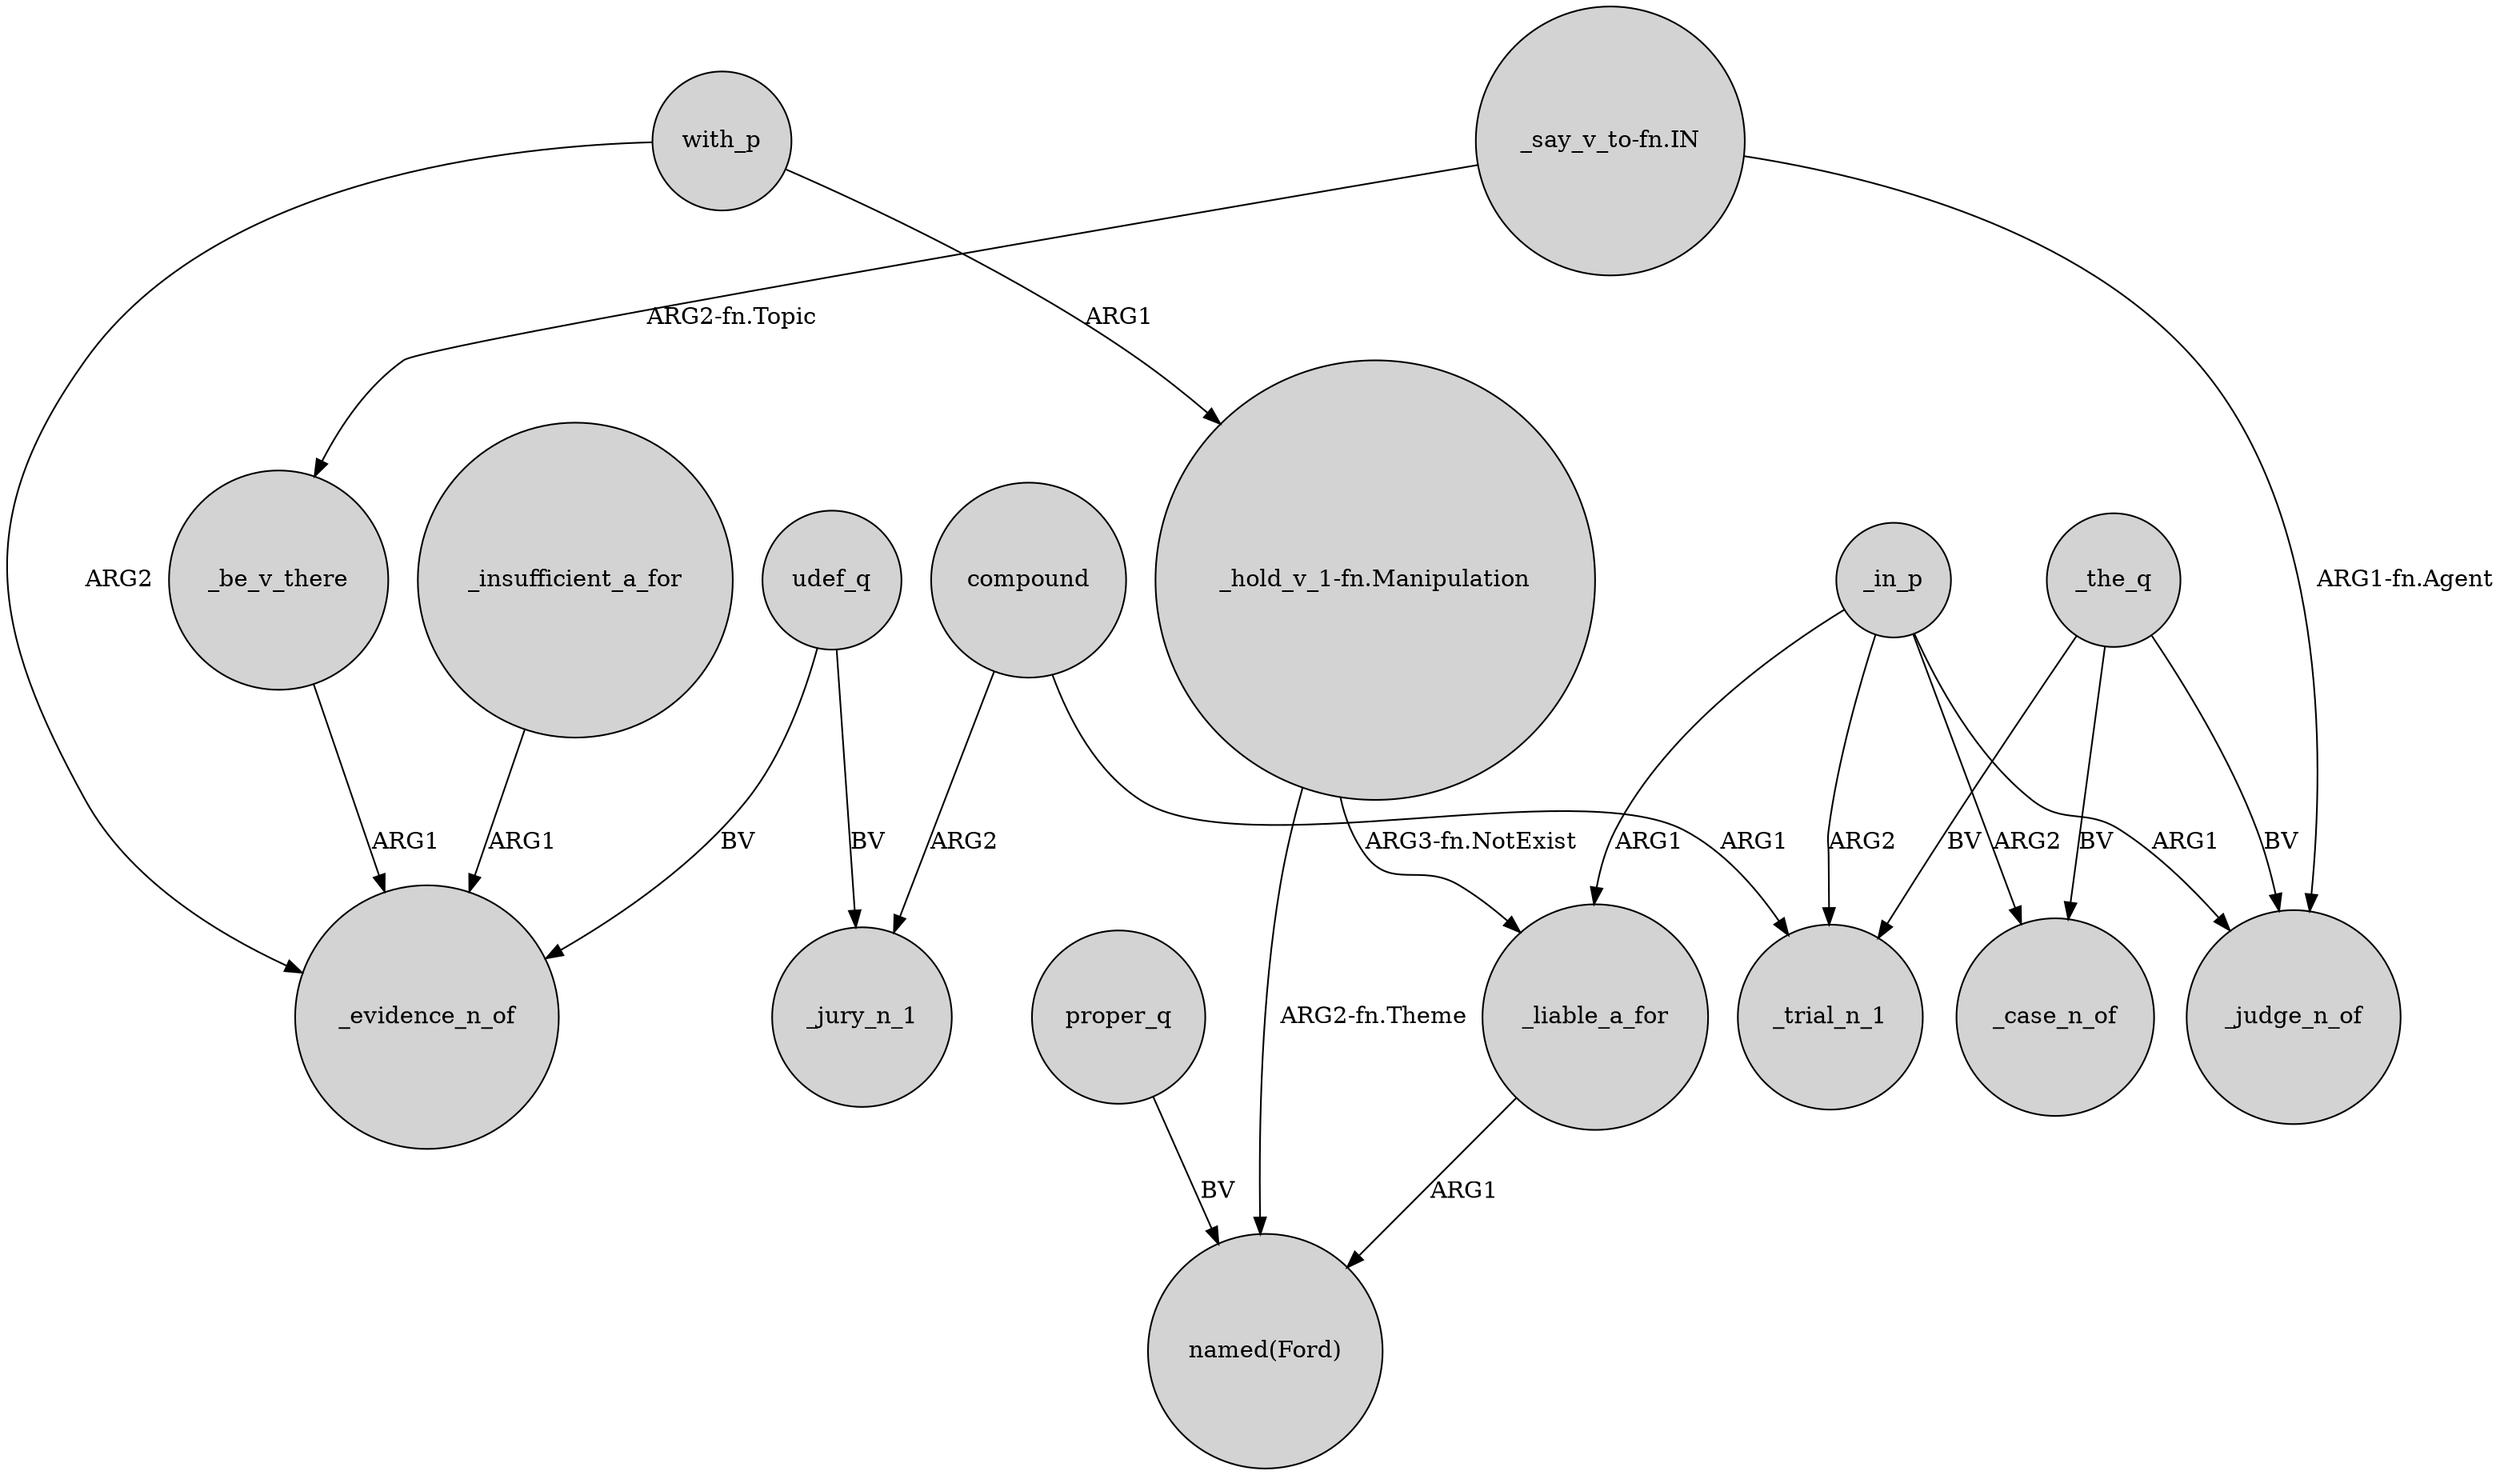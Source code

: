 digraph {
	node [shape=circle style=filled]
	_liable_a_for -> "named(Ford)" [label=ARG1]
	_the_q -> _case_n_of [label=BV]
	_in_p -> _liable_a_for [label=ARG1]
	_the_q -> _trial_n_1 [label=BV]
	udef_q -> _evidence_n_of [label=BV]
	_insufficient_a_for -> _evidence_n_of [label=ARG1]
	_be_v_there -> _evidence_n_of [label=ARG1]
	"_hold_v_1-fn.Manipulation" -> _liable_a_for [label="ARG3-fn.NotExist"]
	compound -> _jury_n_1 [label=ARG2]
	compound -> _trial_n_1 [label=ARG1]
	_in_p -> _trial_n_1 [label=ARG2]
	with_p -> _evidence_n_of [label=ARG2]
	_in_p -> _judge_n_of [label=ARG1]
	"_say_v_to-fn.IN" -> _be_v_there [label="ARG2-fn.Topic"]
	proper_q -> "named(Ford)" [label=BV]
	"_say_v_to-fn.IN" -> _judge_n_of [label="ARG1-fn.Agent"]
	_in_p -> _case_n_of [label=ARG2]
	"_hold_v_1-fn.Manipulation" -> "named(Ford)" [label="ARG2-fn.Theme"]
	with_p -> "_hold_v_1-fn.Manipulation" [label=ARG1]
	udef_q -> _jury_n_1 [label=BV]
	_the_q -> _judge_n_of [label=BV]
}
